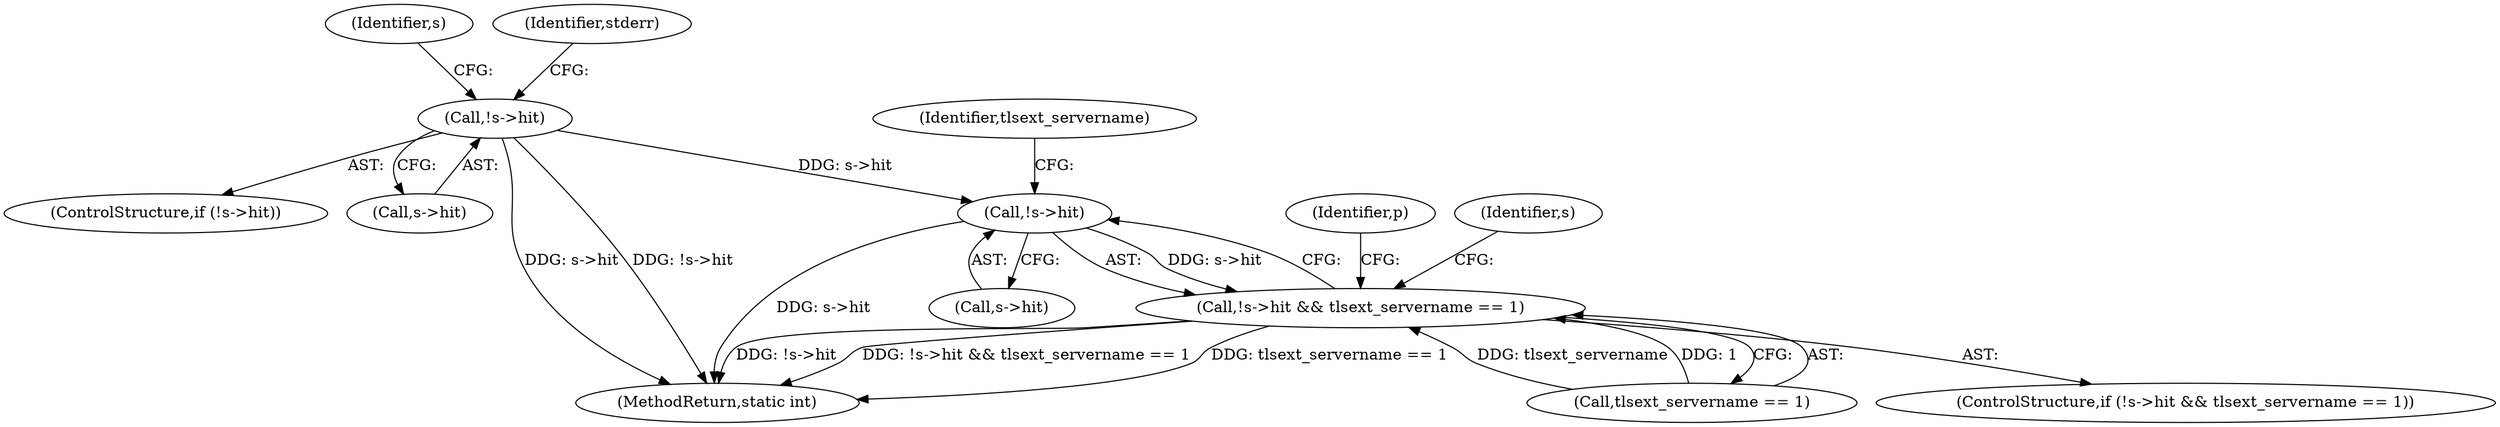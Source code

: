 digraph "0_openssl_fb0bc2b273bcc2d5401dd883fe869af4fc74bb21@pointer" {
"1000950" [label="(Call,!s->hit)"];
"1000297" [label="(Call,!s->hit)"];
"1000949" [label="(Call,!s->hit && tlsext_servername == 1)"];
"1000951" [label="(Call,s->hit)"];
"1000296" [label="(ControlStructure,if (!s->hit))"];
"1000305" [label="(Identifier,s)"];
"1000948" [label="(ControlStructure,if (!s->hit && tlsext_servername == 1))"];
"1000955" [label="(Identifier,tlsext_servername)"];
"1000297" [label="(Call,!s->hit)"];
"1000949" [label="(Call,!s->hit && tlsext_servername == 1)"];
"1000950" [label="(Call,!s->hit)"];
"1000298" [label="(Call,s->hit)"];
"1000954" [label="(Call,tlsext_servername == 1)"];
"1001006" [label="(Identifier,p)"];
"1001038" [label="(MethodReturn,static int)"];
"1000357" [label="(Identifier,stderr)"];
"1000960" [label="(Identifier,s)"];
"1000950" -> "1000949"  [label="AST: "];
"1000950" -> "1000951"  [label="CFG: "];
"1000951" -> "1000950"  [label="AST: "];
"1000955" -> "1000950"  [label="CFG: "];
"1000949" -> "1000950"  [label="CFG: "];
"1000950" -> "1001038"  [label="DDG: s->hit"];
"1000950" -> "1000949"  [label="DDG: s->hit"];
"1000297" -> "1000950"  [label="DDG: s->hit"];
"1000297" -> "1000296"  [label="AST: "];
"1000297" -> "1000298"  [label="CFG: "];
"1000298" -> "1000297"  [label="AST: "];
"1000305" -> "1000297"  [label="CFG: "];
"1000357" -> "1000297"  [label="CFG: "];
"1000297" -> "1001038"  [label="DDG: s->hit"];
"1000297" -> "1001038"  [label="DDG: !s->hit"];
"1000949" -> "1000948"  [label="AST: "];
"1000949" -> "1000954"  [label="CFG: "];
"1000954" -> "1000949"  [label="AST: "];
"1000960" -> "1000949"  [label="CFG: "];
"1001006" -> "1000949"  [label="CFG: "];
"1000949" -> "1001038"  [label="DDG: !s->hit"];
"1000949" -> "1001038"  [label="DDG: !s->hit && tlsext_servername == 1"];
"1000949" -> "1001038"  [label="DDG: tlsext_servername == 1"];
"1000954" -> "1000949"  [label="DDG: tlsext_servername"];
"1000954" -> "1000949"  [label="DDG: 1"];
}
